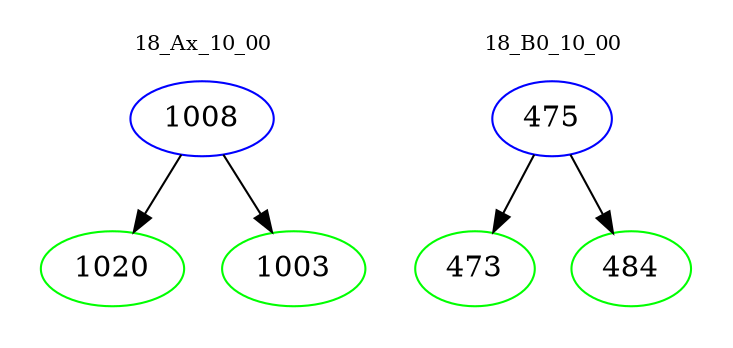 digraph{
subgraph cluster_0 {
color = white
label = "18_Ax_10_00";
fontsize=10;
T0_1008 [label="1008", color="blue"]
T0_1008 -> T0_1020 [color="black"]
T0_1020 [label="1020", color="green"]
T0_1008 -> T0_1003 [color="black"]
T0_1003 [label="1003", color="green"]
}
subgraph cluster_1 {
color = white
label = "18_B0_10_00";
fontsize=10;
T1_475 [label="475", color="blue"]
T1_475 -> T1_473 [color="black"]
T1_473 [label="473", color="green"]
T1_475 -> T1_484 [color="black"]
T1_484 [label="484", color="green"]
}
}

